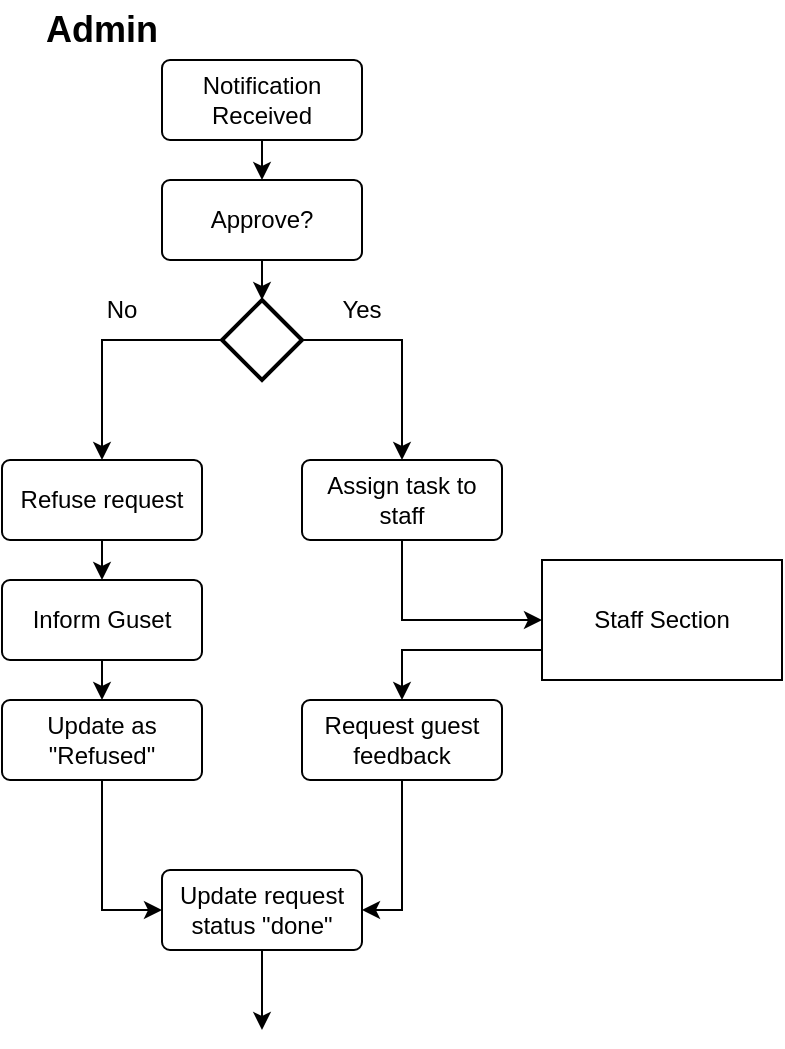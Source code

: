 <mxfile version="24.0.1" type="google">
  <diagram name="Page-1" id="KFPgroD9lg_NOERfWNBW">
    <mxGraphModel grid="1" page="1" gridSize="10" guides="1" tooltips="1" connect="1" arrows="1" fold="1" pageScale="1" pageWidth="1169" pageHeight="827" math="0" shadow="0">
      <root>
        <mxCell id="0" />
        <mxCell id="1" parent="0" />
        <mxCell id="fDQkhAqRYMcvqKrSHLIY-1" style="edgeStyle=orthogonalEdgeStyle;rounded=0;orthogonalLoop=1;jettySize=auto;html=1;exitX=0.5;exitY=1;exitDx=0;exitDy=0;entryX=0.5;entryY=0;entryDx=0;entryDy=0;" edge="1" parent="1" source="fDQkhAqRYMcvqKrSHLIY-2" target="fDQkhAqRYMcvqKrSHLIY-9">
          <mxGeometry relative="1" as="geometry" />
        </mxCell>
        <mxCell id="fDQkhAqRYMcvqKrSHLIY-2" value="Notification Received" style="rounded=1;arcSize=10;whiteSpace=wrap;html=1;align=center;" vertex="1" parent="1">
          <mxGeometry x="460" y="135" width="100" height="40" as="geometry" />
        </mxCell>
        <mxCell id="fDQkhAqRYMcvqKrSHLIY-25" style="edgeStyle=orthogonalEdgeStyle;rounded=0;orthogonalLoop=1;jettySize=auto;html=1;exitX=0.5;exitY=1;exitDx=0;exitDy=0;entryX=0;entryY=0.5;entryDx=0;entryDy=0;" edge="1" parent="1" source="fDQkhAqRYMcvqKrSHLIY-3" target="fDQkhAqRYMcvqKrSHLIY-24">
          <mxGeometry relative="1" as="geometry" />
        </mxCell>
        <mxCell id="fDQkhAqRYMcvqKrSHLIY-3" value="Assign task to staff" style="rounded=1;arcSize=10;whiteSpace=wrap;html=1;align=center;" vertex="1" parent="1">
          <mxGeometry x="530" y="335" width="100" height="40" as="geometry" />
        </mxCell>
        <mxCell id="fDQkhAqRYMcvqKrSHLIY-4" style="edgeStyle=orthogonalEdgeStyle;rounded=0;orthogonalLoop=1;jettySize=auto;html=1;exitX=0.5;exitY=1;exitDx=0;exitDy=0;entryX=0.5;entryY=0;entryDx=0;entryDy=0;" edge="1" parent="1" source="fDQkhAqRYMcvqKrSHLIY-5" target="fDQkhAqRYMcvqKrSHLIY-12">
          <mxGeometry relative="1" as="geometry" />
        </mxCell>
        <mxCell id="fDQkhAqRYMcvqKrSHLIY-5" value="Refuse request" style="rounded=1;arcSize=10;whiteSpace=wrap;html=1;align=center;" vertex="1" parent="1">
          <mxGeometry x="380" y="335" width="100" height="40" as="geometry" />
        </mxCell>
        <mxCell id="fDQkhAqRYMcvqKrSHLIY-6" style="edgeStyle=orthogonalEdgeStyle;rounded=0;orthogonalLoop=1;jettySize=auto;html=1;exitX=0;exitY=0.5;exitDx=0;exitDy=0;exitPerimeter=0;" edge="1" parent="1" source="fDQkhAqRYMcvqKrSHLIY-8" target="fDQkhAqRYMcvqKrSHLIY-5">
          <mxGeometry relative="1" as="geometry" />
        </mxCell>
        <mxCell id="fDQkhAqRYMcvqKrSHLIY-7" style="edgeStyle=orthogonalEdgeStyle;rounded=0;orthogonalLoop=1;jettySize=auto;html=1;exitX=1;exitY=0.5;exitDx=0;exitDy=0;exitPerimeter=0;" edge="1" parent="1" source="fDQkhAqRYMcvqKrSHLIY-8" target="fDQkhAqRYMcvqKrSHLIY-3">
          <mxGeometry relative="1" as="geometry" />
        </mxCell>
        <mxCell id="fDQkhAqRYMcvqKrSHLIY-8" value="" style="strokeWidth=2;html=1;shape=mxgraph.flowchart.decision;whiteSpace=wrap;" vertex="1" parent="1">
          <mxGeometry x="490" y="255" width="40" height="40" as="geometry" />
        </mxCell>
        <mxCell id="fDQkhAqRYMcvqKrSHLIY-9" value="Approve?" style="rounded=1;arcSize=10;whiteSpace=wrap;html=1;align=center;" vertex="1" parent="1">
          <mxGeometry x="460" y="195" width="100" height="40" as="geometry" />
        </mxCell>
        <mxCell id="fDQkhAqRYMcvqKrSHLIY-10" style="edgeStyle=orthogonalEdgeStyle;rounded=0;orthogonalLoop=1;jettySize=auto;html=1;exitX=0.5;exitY=1;exitDx=0;exitDy=0;entryX=0.5;entryY=0;entryDx=0;entryDy=0;entryPerimeter=0;" edge="1" parent="1" source="fDQkhAqRYMcvqKrSHLIY-9" target="fDQkhAqRYMcvqKrSHLIY-8">
          <mxGeometry relative="1" as="geometry" />
        </mxCell>
        <mxCell id="fDQkhAqRYMcvqKrSHLIY-11" style="edgeStyle=orthogonalEdgeStyle;rounded=0;orthogonalLoop=1;jettySize=auto;html=1;exitX=0.5;exitY=1;exitDx=0;exitDy=0;entryX=0.5;entryY=0;entryDx=0;entryDy=0;" edge="1" parent="1" source="fDQkhAqRYMcvqKrSHLIY-12" target="fDQkhAqRYMcvqKrSHLIY-14">
          <mxGeometry relative="1" as="geometry" />
        </mxCell>
        <mxCell id="fDQkhAqRYMcvqKrSHLIY-12" value="Inform Guset" style="rounded=1;arcSize=10;whiteSpace=wrap;html=1;align=center;" vertex="1" parent="1">
          <mxGeometry x="380" y="395" width="100" height="40" as="geometry" />
        </mxCell>
        <mxCell id="fDQkhAqRYMcvqKrSHLIY-13" style="edgeStyle=orthogonalEdgeStyle;rounded=0;orthogonalLoop=1;jettySize=auto;html=1;exitX=0.5;exitY=1;exitDx=0;exitDy=0;entryX=0;entryY=0.5;entryDx=0;entryDy=0;" edge="1" parent="1" source="fDQkhAqRYMcvqKrSHLIY-14" target="fDQkhAqRYMcvqKrSHLIY-15">
          <mxGeometry relative="1" as="geometry" />
        </mxCell>
        <mxCell id="fDQkhAqRYMcvqKrSHLIY-14" value="Update as &quot;Refused&quot;" style="rounded=1;arcSize=10;whiteSpace=wrap;html=1;align=center;" vertex="1" parent="1">
          <mxGeometry x="380" y="455" width="100" height="40" as="geometry" />
        </mxCell>
        <mxCell id="fDQkhAqRYMcvqKrSHLIY-15" value="Update request status &quot;done&quot;" style="rounded=1;arcSize=10;whiteSpace=wrap;html=1;align=center;" vertex="1" parent="1">
          <mxGeometry x="460" y="540" width="100" height="40" as="geometry" />
        </mxCell>
        <mxCell id="fDQkhAqRYMcvqKrSHLIY-16" style="edgeStyle=orthogonalEdgeStyle;rounded=0;orthogonalLoop=1;jettySize=auto;html=1;exitX=0.5;exitY=1;exitDx=0;exitDy=0;entryX=1;entryY=0.5;entryDx=0;entryDy=0;" edge="1" parent="1" source="fDQkhAqRYMcvqKrSHLIY-17" target="fDQkhAqRYMcvqKrSHLIY-15">
          <mxGeometry relative="1" as="geometry" />
        </mxCell>
        <mxCell id="fDQkhAqRYMcvqKrSHLIY-17" value="Request guest feedback" style="rounded=1;arcSize=10;whiteSpace=wrap;html=1;align=center;" vertex="1" parent="1">
          <mxGeometry x="530" y="455" width="100" height="40" as="geometry" />
        </mxCell>
        <mxCell id="fDQkhAqRYMcvqKrSHLIY-18" value="No" style="text;html=1;align=center;verticalAlign=middle;whiteSpace=wrap;rounded=0;" vertex="1" parent="1">
          <mxGeometry x="410" y="245" width="60" height="30" as="geometry" />
        </mxCell>
        <mxCell id="fDQkhAqRYMcvqKrSHLIY-19" value="Yes" style="text;html=1;align=center;verticalAlign=middle;whiteSpace=wrap;rounded=0;" vertex="1" parent="1">
          <mxGeometry x="530" y="245" width="60" height="30" as="geometry" />
        </mxCell>
        <mxCell id="fDQkhAqRYMcvqKrSHLIY-21" value="&lt;font style=&quot;font-size: 18px;&quot;&gt;&lt;b&gt;Admin&lt;/b&gt;&lt;/font&gt;" style="text;html=1;align=center;verticalAlign=middle;whiteSpace=wrap;rounded=0;" vertex="1" parent="1">
          <mxGeometry x="400" y="105" width="60" height="30" as="geometry" />
        </mxCell>
        <mxCell id="fDQkhAqRYMcvqKrSHLIY-22" value="" style="endArrow=classic;html=1;rounded=0;exitX=0.5;exitY=1;exitDx=0;exitDy=0;" edge="1" parent="1" source="fDQkhAqRYMcvqKrSHLIY-15">
          <mxGeometry width="50" height="50" relative="1" as="geometry">
            <mxPoint x="510" y="440" as="sourcePoint" />
            <mxPoint x="510" y="620" as="targetPoint" />
          </mxGeometry>
        </mxCell>
        <mxCell id="fDQkhAqRYMcvqKrSHLIY-26" style="edgeStyle=orthogonalEdgeStyle;rounded=0;orthogonalLoop=1;jettySize=auto;html=1;exitX=0;exitY=0.75;exitDx=0;exitDy=0;entryX=0.5;entryY=0;entryDx=0;entryDy=0;" edge="1" parent="1" source="fDQkhAqRYMcvqKrSHLIY-24" target="fDQkhAqRYMcvqKrSHLIY-17">
          <mxGeometry relative="1" as="geometry" />
        </mxCell>
        <mxCell id="fDQkhAqRYMcvqKrSHLIY-24" value="Staff Section" style="rounded=0;whiteSpace=wrap;html=1;" vertex="1" parent="1">
          <mxGeometry x="650" y="385" width="120" height="60" as="geometry" />
        </mxCell>
      </root>
    </mxGraphModel>
  </diagram>
</mxfile>
